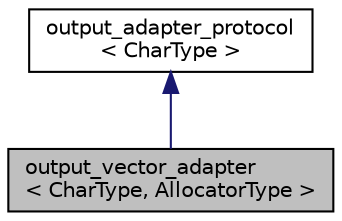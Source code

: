 digraph "output_vector_adapter&lt; CharType, AllocatorType &gt;"
{
 // LATEX_PDF_SIZE
  edge [fontname="Helvetica",fontsize="10",labelfontname="Helvetica",labelfontsize="10"];
  node [fontname="Helvetica",fontsize="10",shape=record];
  Node1 [label="output_vector_adapter\l\< CharType, AllocatorType \>",height=0.2,width=0.4,color="black", fillcolor="grey75", style="filled", fontcolor="black",tooltip="output adapter for byte vectors"];
  Node2 -> Node1 [dir="back",color="midnightblue",fontsize="10",style="solid",fontname="Helvetica"];
  Node2 [label="output_adapter_protocol\l\< CharType \>",height=0.2,width=0.4,color="black", fillcolor="white", style="filled",URL="$structdetail_1_1output__adapter__protocol.html",tooltip="abstract output adapter interface"];
}
